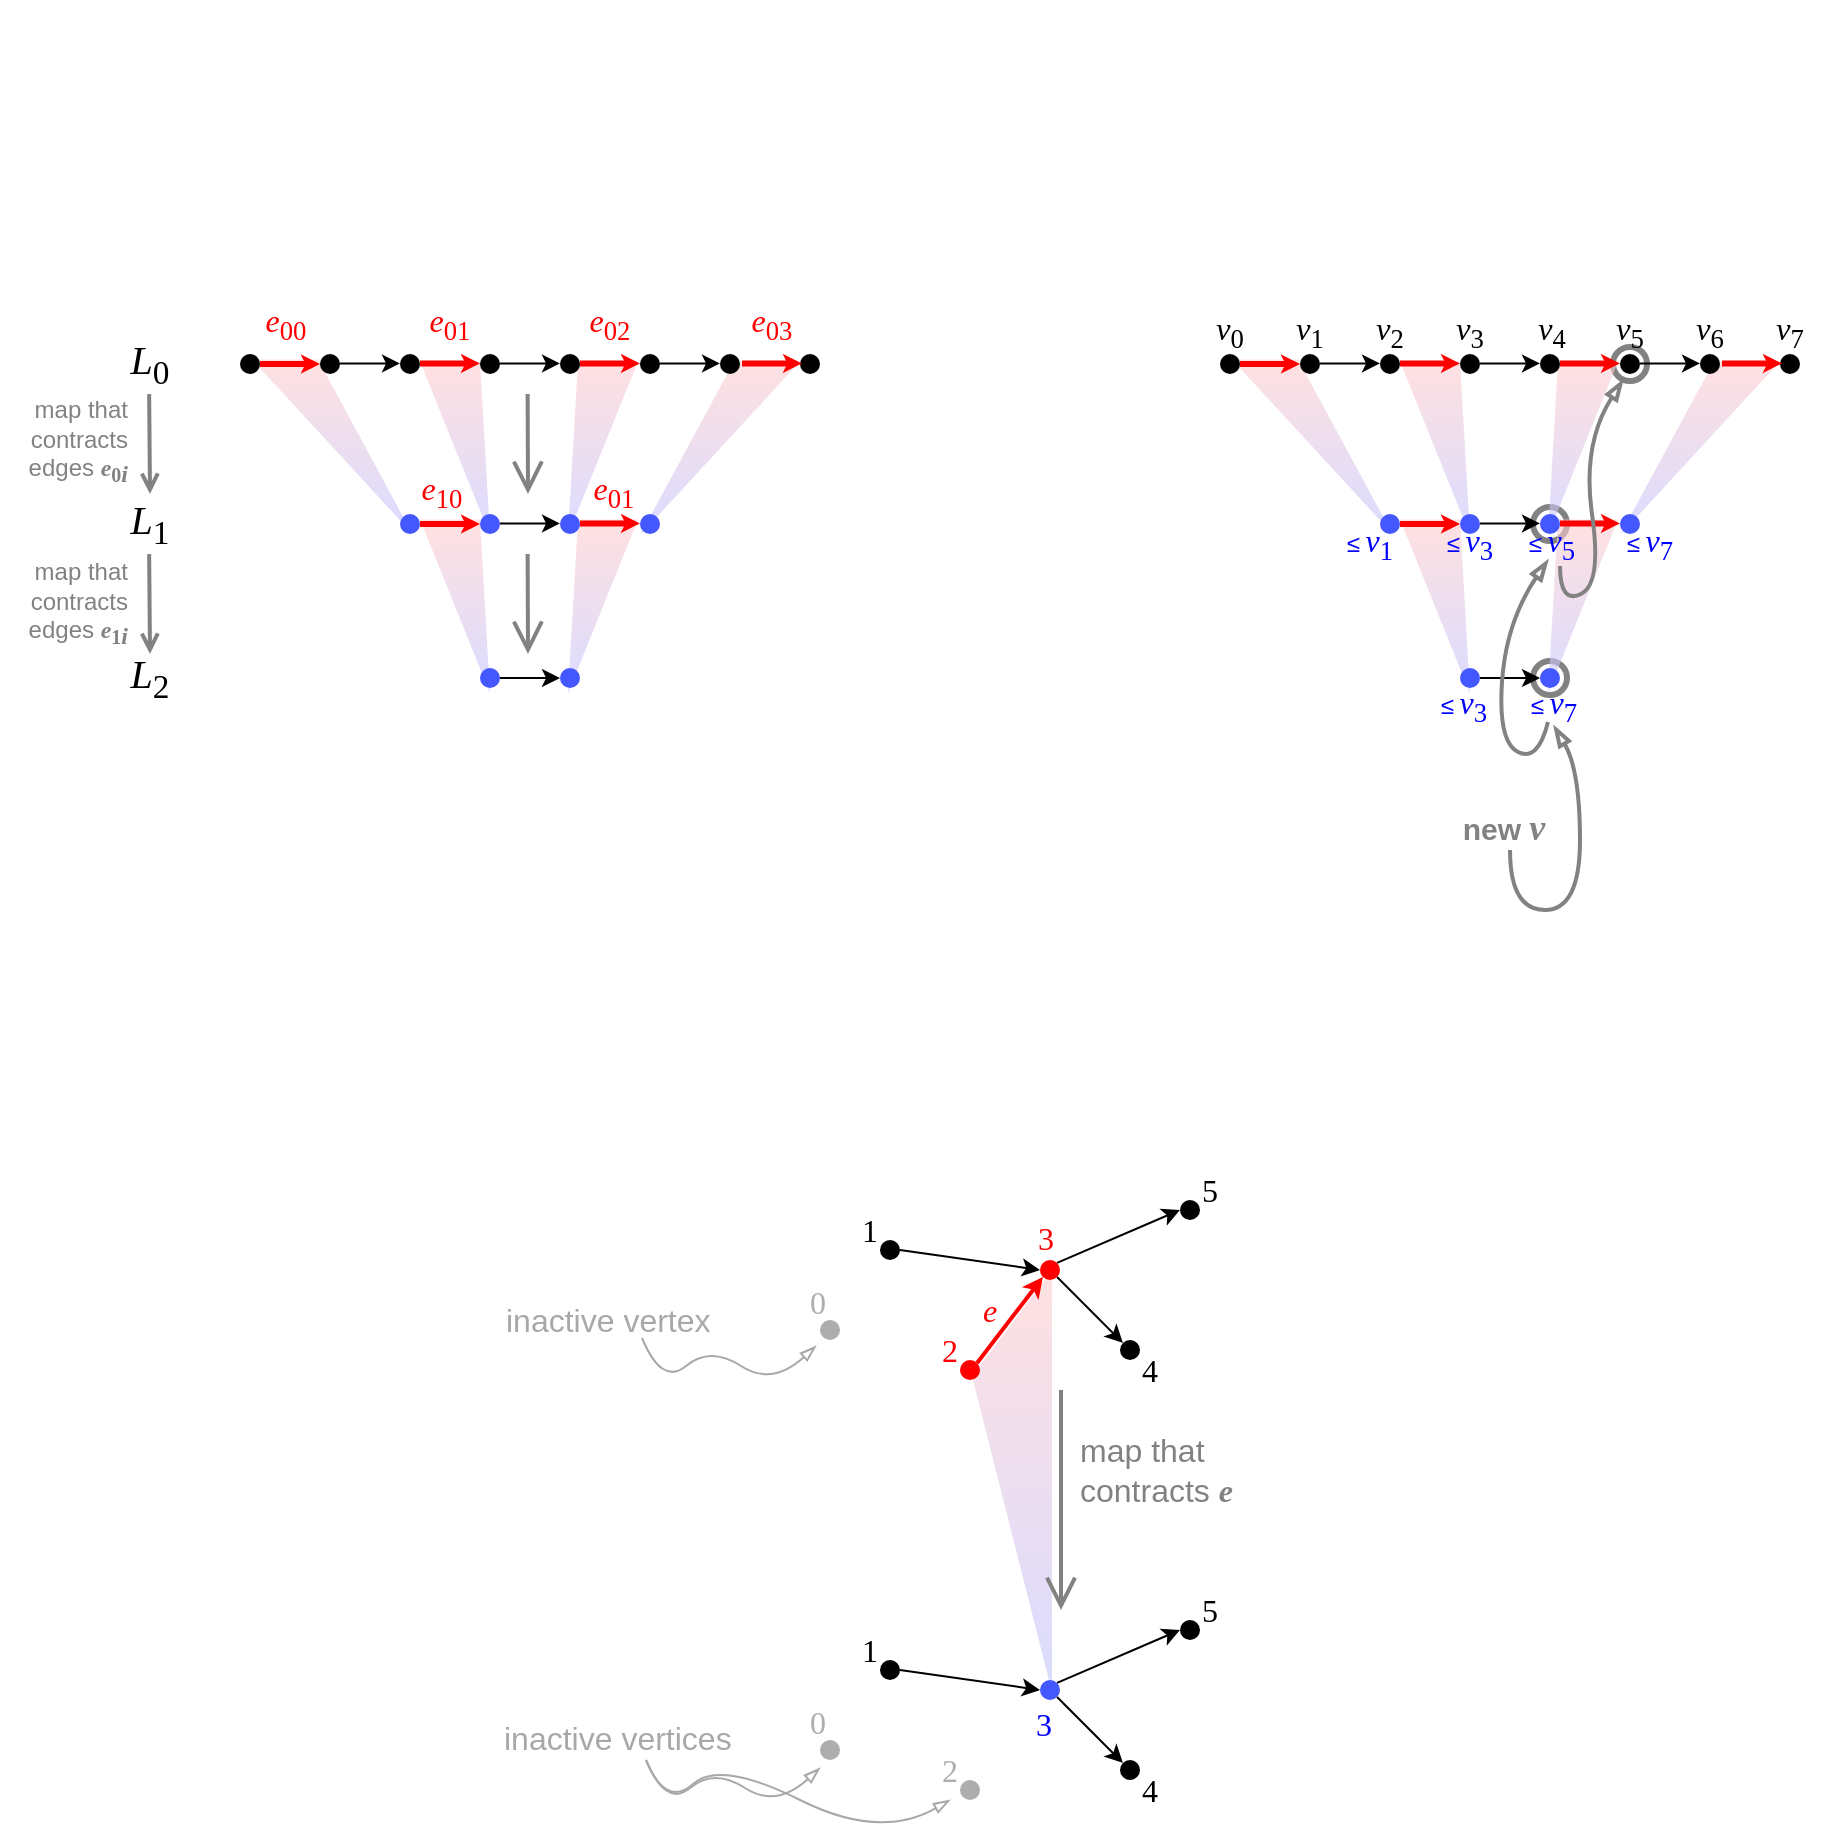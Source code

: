 <mxfile version="21.1.2" type="device">
  <diagram name="Page-1" id="o-aENWqDCvarGY47TdVJ">
    <mxGraphModel dx="1774" dy="1171" grid="1" gridSize="10" guides="1" tooltips="1" connect="1" arrows="1" fold="1" page="1" pageScale="1" pageWidth="1700" pageHeight="1100" math="0" shadow="0">
      <root>
        <mxCell id="0" />
        <mxCell id="1" parent="0" />
        <mxCell id="gm6qrORbiZXvvP7z_Wo--207" value="" style="ellipse;whiteSpace=wrap;html=1;aspect=fixed;fillColor=none;strokeWidth=3;strokeColor=#828282;" vertex="1" parent="1">
          <mxGeometry x="956.5" y="193.5" width="17" height="17" as="geometry" />
        </mxCell>
        <mxCell id="gm6qrORbiZXvvP7z_Wo--206" value="" style="ellipse;whiteSpace=wrap;html=1;aspect=fixed;fillColor=none;strokeWidth=3;strokeColor=#828282;" vertex="1" parent="1">
          <mxGeometry x="916.5" y="273.5" width="17" height="17" as="geometry" />
        </mxCell>
        <mxCell id="gm6qrORbiZXvvP7z_Wo--205" value="" style="ellipse;whiteSpace=wrap;html=1;aspect=fixed;fillColor=none;strokeWidth=3;strokeColor=#828282;" vertex="1" parent="1">
          <mxGeometry x="916.5" y="350.5" width="17" height="17" as="geometry" />
        </mxCell>
        <mxCell id="gm6qrORbiZXvvP7z_Wo--41" value="" style="verticalLabelPosition=bottom;verticalAlign=top;html=1;shape=mxgraph.basic.polygon;polyCoords=[[0.25,0.86],[0.3,0.58],[0.6,0.58]];polyline=0;strokeColor=none;fillColor=#FFCCCC;gradientColor=#C2C4FF;opacity=60;flipH=1;" vertex="1" parent="1">
          <mxGeometry x="320" y="100" width="100" height="310" as="geometry" />
        </mxCell>
        <mxCell id="gm6qrORbiZXvvP7z_Wo--42" value="" style="verticalLabelPosition=bottom;verticalAlign=top;html=1;shape=mxgraph.basic.polygon;polyCoords=[[0.25,0.86],[0.3,0.58],[0.6,0.58]];polyline=0;strokeColor=none;fillColor=#FFCCCC;gradientColor=#C2C4FF;opacity=60;" vertex="1" parent="1">
          <mxGeometry x="409" y="100" width="100" height="310" as="geometry" />
        </mxCell>
        <mxCell id="gm6qrORbiZXvvP7z_Wo--40" value="" style="verticalLabelPosition=bottom;verticalAlign=top;html=1;shape=mxgraph.basic.polygon;polyCoords=[[0.25,0.86],[0.3,0.58],[0.6,0.58]];polyline=0;strokeColor=none;fillColor=#FFCCCC;gradientColor=#C2C4FF;opacity=60;flipH=1;" vertex="1" parent="1">
          <mxGeometry x="320" y="21" width="100" height="310" as="geometry" />
        </mxCell>
        <mxCell id="gm6qrORbiZXvvP7z_Wo--35" value="" style="verticalLabelPosition=bottom;verticalAlign=top;html=1;shape=mxgraph.basic.polygon;polyCoords=[[0.25,0.86],[0.3,0.58],[0.6,0.58]];polyline=0;strokeColor=none;fillColor=#FFCCCC;gradientColor=#C2C4FF;opacity=60;" vertex="1" parent="1">
          <mxGeometry x="409" y="21" width="100" height="310" as="geometry" />
        </mxCell>
        <mxCell id="gm6qrORbiZXvvP7z_Wo--39" value="" style="verticalLabelPosition=bottom;verticalAlign=top;html=1;shape=mxgraph.basic.polygon;polyCoords=[[0.19,0.86],[0.66,0.58],[0.99,0.58]];polyline=0;strokeColor=none;fillColor=#FFCCCC;gradientColor=#C2C4FF;opacity=60;direction=east;flipH=1;" vertex="1" parent="1">
          <mxGeometry x="275" y="20" width="100" height="310" as="geometry" />
        </mxCell>
        <mxCell id="gm6qrORbiZXvvP7z_Wo--36" value="" style="verticalLabelPosition=bottom;verticalAlign=top;html=1;shape=mxgraph.basic.polygon;polyCoords=[[0.19,0.86],[0.66,0.58],[0.99,0.58]];polyline=0;strokeColor=none;fillColor=#FFCCCC;gradientColor=#C2C4FF;opacity=60;" vertex="1" parent="1">
          <mxGeometry x="451" y="21" width="100" height="310" as="geometry" />
        </mxCell>
        <mxCell id="RF5WX5x5sWIoix-0AlLd-13" value="&lt;font style=&quot;font-size: 16px;&quot; face=&quot;Times New Roman&quot;&gt;2&lt;/font&gt;" style="text;html=1;strokeColor=none;fillColor=none;align=center;verticalAlign=middle;whiteSpace=wrap;rounded=0;fontColor=#FF0000;" parent="1" vertex="1">
          <mxGeometry x="610" y="680" width="30" height="30" as="geometry" />
        </mxCell>
        <mxCell id="RF5WX5x5sWIoix-0AlLd-55" value="" style="verticalLabelPosition=bottom;verticalAlign=top;html=1;shape=mxgraph.basic.polygon;polyCoords=[[0.7,0.81],[0.3,0.3],[0.7,0.13]];polyline=0;strokeColor=none;fillColor=#FFCCCC;gradientColor=#C2C4FF;opacity=60;" parent="1" vertex="1">
          <mxGeometry x="606" y="615" width="100" height="310" as="geometry" />
        </mxCell>
        <mxCell id="RF5WX5x5sWIoix-0AlLd-1" value="" style="ellipse;whiteSpace=wrap;html=1;aspect=fixed;strokeColor=none;fillColor=#000000;" parent="1" vertex="1">
          <mxGeometry x="590" y="640" width="10" height="10" as="geometry" />
        </mxCell>
        <mxCell id="RF5WX5x5sWIoix-0AlLd-2" value="" style="ellipse;whiteSpace=wrap;html=1;aspect=fixed;strokeColor=none;fillColor=#FF0000;fontColor=#FF0000;" parent="1" vertex="1">
          <mxGeometry x="670" y="650" width="10" height="10" as="geometry" />
        </mxCell>
        <mxCell id="RF5WX5x5sWIoix-0AlLd-3" value="" style="ellipse;whiteSpace=wrap;html=1;aspect=fixed;strokeColor=none;fillColor=#FF0000;" parent="1" vertex="1">
          <mxGeometry x="630" y="700" width="10" height="10" as="geometry" />
        </mxCell>
        <mxCell id="RF5WX5x5sWIoix-0AlLd-4" value="" style="ellipse;whiteSpace=wrap;html=1;aspect=fixed;strokeColor=none;fillColor=#000000;" parent="1" vertex="1">
          <mxGeometry x="740" y="620" width="10" height="10" as="geometry" />
        </mxCell>
        <mxCell id="RF5WX5x5sWIoix-0AlLd-5" value="" style="ellipse;whiteSpace=wrap;html=1;aspect=fixed;strokeColor=none;fillColor=#000000;" parent="1" vertex="1">
          <mxGeometry x="710" y="690" width="10" height="10" as="geometry" />
        </mxCell>
        <mxCell id="RF5WX5x5sWIoix-0AlLd-6" value="" style="endArrow=classic;html=1;rounded=0;exitX=1;exitY=0;exitDx=0;exitDy=0;entryX=0;entryY=1;entryDx=0;entryDy=0;endFill=1;strokeColor=#FF0000;strokeWidth=2;endSize=4;" parent="1" source="RF5WX5x5sWIoix-0AlLd-3" target="RF5WX5x5sWIoix-0AlLd-2" edge="1">
          <mxGeometry width="50" height="50" relative="1" as="geometry">
            <mxPoint x="610" y="710" as="sourcePoint" />
            <mxPoint x="660" y="660" as="targetPoint" />
          </mxGeometry>
        </mxCell>
        <mxCell id="RF5WX5x5sWIoix-0AlLd-7" value="" style="endArrow=classic;html=1;rounded=0;exitX=1;exitY=0.5;exitDx=0;exitDy=0;entryX=0;entryY=0.5;entryDx=0;entryDy=0;endFill=1;" parent="1" source="RF5WX5x5sWIoix-0AlLd-1" target="RF5WX5x5sWIoix-0AlLd-2" edge="1">
          <mxGeometry width="50" height="50" relative="1" as="geometry">
            <mxPoint x="649" y="711" as="sourcePoint" />
            <mxPoint x="681" y="669" as="targetPoint" />
          </mxGeometry>
        </mxCell>
        <mxCell id="RF5WX5x5sWIoix-0AlLd-8" value="" style="endArrow=classic;html=1;rounded=0;exitX=1;exitY=0;exitDx=0;exitDy=0;entryX=0;entryY=0.5;entryDx=0;entryDy=0;endFill=1;" parent="1" source="RF5WX5x5sWIoix-0AlLd-2" target="RF5WX5x5sWIoix-0AlLd-4" edge="1">
          <mxGeometry width="50" height="50" relative="1" as="geometry">
            <mxPoint x="659" y="721" as="sourcePoint" />
            <mxPoint x="691" y="679" as="targetPoint" />
          </mxGeometry>
        </mxCell>
        <mxCell id="RF5WX5x5sWIoix-0AlLd-9" value="" style="endArrow=classic;html=1;rounded=0;exitX=1;exitY=1;exitDx=0;exitDy=0;entryX=0;entryY=0;entryDx=0;entryDy=0;endFill=1;" parent="1" source="RF5WX5x5sWIoix-0AlLd-2" target="RF5WX5x5sWIoix-0AlLd-5" edge="1">
          <mxGeometry width="50" height="50" relative="1" as="geometry">
            <mxPoint x="669" y="731" as="sourcePoint" />
            <mxPoint x="701" y="689" as="targetPoint" />
          </mxGeometry>
        </mxCell>
        <mxCell id="RF5WX5x5sWIoix-0AlLd-10" value="&lt;font style=&quot;font-size: 16px;&quot; face=&quot;Times New Roman&quot;&gt;0&lt;/font&gt;" style="text;html=1;strokeColor=none;fillColor=none;align=center;verticalAlign=middle;whiteSpace=wrap;rounded=0;fontColor=#ADADAD;" parent="1" vertex="1">
          <mxGeometry x="544" y="656" width="30" height="30" as="geometry" />
        </mxCell>
        <mxCell id="RF5WX5x5sWIoix-0AlLd-11" value="" style="ellipse;whiteSpace=wrap;html=1;aspect=fixed;strokeColor=none;fillColor=#ADADAD;" parent="1" vertex="1">
          <mxGeometry x="560" y="680" width="10" height="10" as="geometry" />
        </mxCell>
        <mxCell id="RF5WX5x5sWIoix-0AlLd-12" value="&lt;font style=&quot;font-size: 16px;&quot; face=&quot;Times New Roman&quot;&gt;1&lt;/font&gt;" style="text;html=1;strokeColor=none;fillColor=none;align=center;verticalAlign=middle;whiteSpace=wrap;rounded=0;" parent="1" vertex="1">
          <mxGeometry x="570" y="620" width="30" height="30" as="geometry" />
        </mxCell>
        <mxCell id="RF5WX5x5sWIoix-0AlLd-14" value="&lt;font style=&quot;font-size: 16px;&quot; face=&quot;Times New Roman&quot;&gt;3&lt;/font&gt;" style="text;html=1;strokeColor=none;fillColor=none;align=center;verticalAlign=middle;whiteSpace=wrap;rounded=0;fontColor=#FF0000;" parent="1" vertex="1">
          <mxGeometry x="658" y="624" width="30" height="30" as="geometry" />
        </mxCell>
        <mxCell id="RF5WX5x5sWIoix-0AlLd-15" value="&lt;font style=&quot;font-size: 16px;&quot; face=&quot;Times New Roman&quot;&gt;4&lt;/font&gt;" style="text;html=1;strokeColor=none;fillColor=none;align=center;verticalAlign=middle;whiteSpace=wrap;rounded=0;" parent="1" vertex="1">
          <mxGeometry x="710" y="690" width="30" height="30" as="geometry" />
        </mxCell>
        <mxCell id="RF5WX5x5sWIoix-0AlLd-16" value="&lt;font style=&quot;font-size: 16px;&quot; face=&quot;Times New Roman&quot;&gt;5&lt;/font&gt;" style="text;html=1;strokeColor=none;fillColor=none;align=center;verticalAlign=middle;whiteSpace=wrap;rounded=0;" parent="1" vertex="1">
          <mxGeometry x="740" y="600" width="30" height="30" as="geometry" />
        </mxCell>
        <mxCell id="RF5WX5x5sWIoix-0AlLd-20" value="" style="ellipse;whiteSpace=wrap;html=1;aspect=fixed;strokeColor=none;fillColor=#ADADAD;fontColor=#ADADAD;" parent="1" vertex="1">
          <mxGeometry x="630" y="910" width="10" height="10" as="geometry" />
        </mxCell>
        <mxCell id="RF5WX5x5sWIoix-0AlLd-27" value="&lt;font style=&quot;font-size: 16px;&quot; face=&quot;Times New Roman&quot;&gt;0&lt;/font&gt;" style="text;html=1;strokeColor=none;fillColor=none;align=center;verticalAlign=middle;whiteSpace=wrap;rounded=0;fontColor=#ADADAD;" parent="1" vertex="1">
          <mxGeometry x="544" y="866" width="30" height="30" as="geometry" />
        </mxCell>
        <mxCell id="RF5WX5x5sWIoix-0AlLd-28" value="" style="ellipse;whiteSpace=wrap;html=1;aspect=fixed;strokeColor=none;fillColor=#ADADAD;fontColor=#ADADAD;" parent="1" vertex="1">
          <mxGeometry x="560" y="890" width="10" height="10" as="geometry" />
        </mxCell>
        <mxCell id="RF5WX5x5sWIoix-0AlLd-30" value="&lt;font style=&quot;font-size: 16px;&quot; face=&quot;Times New Roman&quot;&gt;2&lt;/font&gt;" style="text;html=1;strokeColor=none;fillColor=none;align=center;verticalAlign=middle;whiteSpace=wrap;rounded=0;fontColor=#ADADAD;" parent="1" vertex="1">
          <mxGeometry x="610" y="890" width="30" height="30" as="geometry" />
        </mxCell>
        <mxCell id="RF5WX5x5sWIoix-0AlLd-34" value="" style="ellipse;whiteSpace=wrap;html=1;aspect=fixed;strokeColor=none;fillColor=#000000;" parent="1" vertex="1">
          <mxGeometry x="590" y="850" width="10" height="10" as="geometry" />
        </mxCell>
        <mxCell id="RF5WX5x5sWIoix-0AlLd-35" value="" style="ellipse;whiteSpace=wrap;html=1;aspect=fixed;strokeColor=none;fillColor=#4557FF;" parent="1" vertex="1">
          <mxGeometry x="670" y="860" width="10" height="10" as="geometry" />
        </mxCell>
        <mxCell id="RF5WX5x5sWIoix-0AlLd-37" value="" style="ellipse;whiteSpace=wrap;html=1;aspect=fixed;strokeColor=none;fillColor=#000000;" parent="1" vertex="1">
          <mxGeometry x="740" y="830" width="10" height="10" as="geometry" />
        </mxCell>
        <mxCell id="RF5WX5x5sWIoix-0AlLd-38" value="" style="ellipse;whiteSpace=wrap;html=1;aspect=fixed;strokeColor=none;fillColor=#000000;" parent="1" vertex="1">
          <mxGeometry x="710" y="900" width="10" height="10" as="geometry" />
        </mxCell>
        <mxCell id="RF5WX5x5sWIoix-0AlLd-40" value="" style="endArrow=classic;html=1;rounded=0;exitX=1;exitY=0.5;exitDx=0;exitDy=0;entryX=0;entryY=0.5;entryDx=0;entryDy=0;endFill=1;" parent="1" source="RF5WX5x5sWIoix-0AlLd-34" target="RF5WX5x5sWIoix-0AlLd-35" edge="1">
          <mxGeometry width="50" height="50" relative="1" as="geometry">
            <mxPoint x="649" y="921" as="sourcePoint" />
            <mxPoint x="681" y="879" as="targetPoint" />
          </mxGeometry>
        </mxCell>
        <mxCell id="RF5WX5x5sWIoix-0AlLd-41" value="" style="endArrow=classic;html=1;rounded=0;exitX=1;exitY=0;exitDx=0;exitDy=0;entryX=0;entryY=0.5;entryDx=0;entryDy=0;endFill=1;" parent="1" source="RF5WX5x5sWIoix-0AlLd-35" target="RF5WX5x5sWIoix-0AlLd-37" edge="1">
          <mxGeometry width="50" height="50" relative="1" as="geometry">
            <mxPoint x="659" y="931" as="sourcePoint" />
            <mxPoint x="691" y="889" as="targetPoint" />
          </mxGeometry>
        </mxCell>
        <mxCell id="RF5WX5x5sWIoix-0AlLd-42" value="" style="endArrow=classic;html=1;rounded=0;exitX=1;exitY=1;exitDx=0;exitDy=0;entryX=0;entryY=0;entryDx=0;entryDy=0;endFill=1;" parent="1" source="RF5WX5x5sWIoix-0AlLd-35" target="RF5WX5x5sWIoix-0AlLd-38" edge="1">
          <mxGeometry width="50" height="50" relative="1" as="geometry">
            <mxPoint x="669" y="941" as="sourcePoint" />
            <mxPoint x="701" y="899" as="targetPoint" />
          </mxGeometry>
        </mxCell>
        <mxCell id="RF5WX5x5sWIoix-0AlLd-43" value="&lt;font style=&quot;font-size: 16px;&quot; face=&quot;Times New Roman&quot;&gt;1&lt;/font&gt;" style="text;html=1;strokeColor=none;fillColor=none;align=center;verticalAlign=middle;whiteSpace=wrap;rounded=0;" parent="1" vertex="1">
          <mxGeometry x="570" y="830" width="30" height="30" as="geometry" />
        </mxCell>
        <mxCell id="RF5WX5x5sWIoix-0AlLd-45" value="&lt;font style=&quot;font-size: 16px;&quot; face=&quot;Times New Roman&quot;&gt;3&lt;/font&gt;" style="text;html=1;strokeColor=none;fillColor=none;align=center;verticalAlign=middle;whiteSpace=wrap;rounded=0;fontColor=#0000FF;" parent="1" vertex="1">
          <mxGeometry x="657" y="867" width="30" height="30" as="geometry" />
        </mxCell>
        <mxCell id="RF5WX5x5sWIoix-0AlLd-46" value="&lt;font style=&quot;font-size: 16px;&quot; face=&quot;Times New Roman&quot;&gt;4&lt;/font&gt;" style="text;html=1;strokeColor=none;fillColor=none;align=center;verticalAlign=middle;whiteSpace=wrap;rounded=0;" parent="1" vertex="1">
          <mxGeometry x="710" y="900" width="30" height="30" as="geometry" />
        </mxCell>
        <mxCell id="RF5WX5x5sWIoix-0AlLd-47" value="&lt;font style=&quot;font-size: 16px;&quot; face=&quot;Times New Roman&quot;&gt;5&lt;/font&gt;" style="text;html=1;strokeColor=none;fillColor=none;align=center;verticalAlign=middle;whiteSpace=wrap;rounded=0;" parent="1" vertex="1">
          <mxGeometry x="740" y="810" width="30" height="30" as="geometry" />
        </mxCell>
        <mxCell id="RF5WX5x5sWIoix-0AlLd-56" value="" style="endArrow=open;html=1;rounded=0;strokeWidth=2;endFill=0;endSize=12;strokeColor=#828282;" parent="1" edge="1">
          <mxGeometry width="50" height="50" relative="1" as="geometry">
            <mxPoint x="680.5" y="715" as="sourcePoint" />
            <mxPoint x="680.5" y="825" as="targetPoint" />
          </mxGeometry>
        </mxCell>
        <mxCell id="RF5WX5x5sWIoix-0AlLd-57" value="&lt;font style=&quot;font-size: 16px;&quot; face=&quot;Times New Roman&quot;&gt;&lt;i&gt;e&lt;/i&gt;&lt;/font&gt;" style="text;html=1;strokeColor=none;fillColor=none;align=center;verticalAlign=middle;whiteSpace=wrap;rounded=0;fontColor=#FF0000;" parent="1" vertex="1">
          <mxGeometry x="630" y="660" width="30" height="30" as="geometry" />
        </mxCell>
        <mxCell id="RF5WX5x5sWIoix-0AlLd-58" value="&lt;font color=&quot;#828282&quot; style=&quot;font-size: 16px;&quot;&gt;map that&lt;br&gt;contracts&amp;nbsp;&lt;font style=&quot;font-size: 16px;&quot; face=&quot;Times New Roman&quot;&gt;&lt;i&gt;&lt;b&gt;e&lt;/b&gt;&lt;/i&gt;&lt;/font&gt;&lt;/font&gt;" style="text;html=1;strokeColor=none;fillColor=none;align=left;verticalAlign=middle;whiteSpace=wrap;rounded=0;" parent="1" vertex="1">
          <mxGeometry x="688" y="740" width="150" height="30" as="geometry" />
        </mxCell>
        <mxCell id="xpSFxQYSYJ1VDR1_ykMw-1" value="&lt;font&gt;&lt;span style=&quot;font-size: 16px;&quot;&gt;inactive vertex&lt;/span&gt;&lt;/font&gt;" style="text;html=1;strokeColor=none;fillColor=none;align=left;verticalAlign=middle;whiteSpace=wrap;rounded=0;fontColor=#A8A8A8;" parent="1" vertex="1">
          <mxGeometry x="401" y="665" width="150" height="30" as="geometry" />
        </mxCell>
        <mxCell id="xpSFxQYSYJ1VDR1_ykMw-2" value="&lt;font&gt;&lt;span style=&quot;font-size: 16px;&quot;&gt;inactive vertices&lt;/span&gt;&lt;/font&gt;" style="text;html=1;strokeColor=none;fillColor=none;align=left;verticalAlign=middle;whiteSpace=wrap;rounded=0;fontColor=#A8A8A8;" parent="1" vertex="1">
          <mxGeometry x="400" y="874" width="150" height="30" as="geometry" />
        </mxCell>
        <mxCell id="xpSFxQYSYJ1VDR1_ykMw-3" value="" style="curved=1;endArrow=blockThin;html=1;rounded=0;endFill=0;entryX=0.5;entryY=1;entryDx=0;entryDy=0;strokeColor=#A8A8A8;fontColor=#A8A8A8;" parent="1" edge="1">
          <mxGeometry width="50" height="50" relative="1" as="geometry">
            <mxPoint x="471" y="689" as="sourcePoint" />
            <mxPoint x="558" y="693" as="targetPoint" />
            <Array as="points">
              <mxPoint x="481" y="713" />
              <mxPoint x="505" y="693" />
              <mxPoint x="536" y="713" />
            </Array>
          </mxGeometry>
        </mxCell>
        <mxCell id="xpSFxQYSYJ1VDR1_ykMw-4" value="" style="curved=1;endArrow=blockThin;html=1;rounded=0;endFill=0;entryX=0.5;entryY=1;entryDx=0;entryDy=0;strokeColor=#A8A8A8;fontColor=#A8A8A8;" parent="1" edge="1">
          <mxGeometry width="50" height="50" relative="1" as="geometry">
            <mxPoint x="473" y="900" as="sourcePoint" />
            <mxPoint x="560" y="904" as="targetPoint" />
            <Array as="points">
              <mxPoint x="483" y="924" />
              <mxPoint x="507" y="904" />
              <mxPoint x="538" y="924" />
            </Array>
          </mxGeometry>
        </mxCell>
        <mxCell id="xpSFxQYSYJ1VDR1_ykMw-5" value="" style="curved=1;endArrow=blockThin;html=1;rounded=0;endFill=0;entryX=0.5;entryY=1;entryDx=0;entryDy=0;strokeColor=#A8A8A8;fontColor=#A8A8A8;" parent="1" target="RF5WX5x5sWIoix-0AlLd-30" edge="1">
          <mxGeometry width="50" height="50" relative="1" as="geometry">
            <mxPoint x="473" y="900" as="sourcePoint" />
            <mxPoint x="560" y="904" as="targetPoint" />
            <Array as="points">
              <mxPoint x="483" y="924" />
              <mxPoint x="510" y="900" />
              <mxPoint x="590" y="940" />
            </Array>
          </mxGeometry>
        </mxCell>
        <mxCell id="gm6qrORbiZXvvP7z_Wo--2" value="" style="ellipse;whiteSpace=wrap;html=1;aspect=fixed;strokeColor=none;fillColor=#000000;" vertex="1" parent="1">
          <mxGeometry x="270" y="197" width="10" height="10" as="geometry" />
        </mxCell>
        <mxCell id="gm6qrORbiZXvvP7z_Wo--7" value="" style="ellipse;whiteSpace=wrap;html=1;aspect=fixed;strokeColor=none;fillColor=#000000;" vertex="1" parent="1">
          <mxGeometry x="310" y="197" width="10" height="10" as="geometry" />
        </mxCell>
        <mxCell id="gm6qrORbiZXvvP7z_Wo--8" value="" style="ellipse;whiteSpace=wrap;html=1;aspect=fixed;strokeColor=none;fillColor=#000000;" vertex="1" parent="1">
          <mxGeometry x="350" y="197" width="10" height="10" as="geometry" />
        </mxCell>
        <mxCell id="gm6qrORbiZXvvP7z_Wo--9" value="" style="ellipse;whiteSpace=wrap;html=1;aspect=fixed;strokeColor=none;fillColor=#000000;" vertex="1" parent="1">
          <mxGeometry x="390" y="197" width="10" height="10" as="geometry" />
        </mxCell>
        <mxCell id="gm6qrORbiZXvvP7z_Wo--10" value="" style="ellipse;whiteSpace=wrap;html=1;aspect=fixed;strokeColor=none;fillColor=#000000;" vertex="1" parent="1">
          <mxGeometry x="430" y="197" width="10" height="10" as="geometry" />
        </mxCell>
        <mxCell id="gm6qrORbiZXvvP7z_Wo--11" value="" style="ellipse;whiteSpace=wrap;html=1;aspect=fixed;strokeColor=none;fillColor=#000000;" vertex="1" parent="1">
          <mxGeometry x="470" y="197" width="10" height="10" as="geometry" />
        </mxCell>
        <mxCell id="gm6qrORbiZXvvP7z_Wo--12" value="" style="ellipse;whiteSpace=wrap;html=1;aspect=fixed;strokeColor=none;fillColor=#000000;" vertex="1" parent="1">
          <mxGeometry x="510" y="197" width="10" height="10" as="geometry" />
        </mxCell>
        <mxCell id="gm6qrORbiZXvvP7z_Wo--13" value="" style="ellipse;whiteSpace=wrap;html=1;aspect=fixed;strokeColor=none;fillColor=#000000;" vertex="1" parent="1">
          <mxGeometry x="550" y="197" width="10" height="10" as="geometry" />
        </mxCell>
        <mxCell id="gm6qrORbiZXvvP7z_Wo--14" value="" style="endArrow=classic;html=1;rounded=0;exitX=1;exitY=0.5;exitDx=0;exitDy=0;entryX=0;entryY=0.5;entryDx=0;entryDy=0;endFill=1;strokeColor=#FF0000;strokeWidth=3;endSize=0;" edge="1" parent="1" source="gm6qrORbiZXvvP7z_Wo--2" target="gm6qrORbiZXvvP7z_Wo--7">
          <mxGeometry width="50" height="50" relative="1" as="geometry">
            <mxPoint x="300" y="247" as="sourcePoint" />
            <mxPoint x="370" y="257" as="targetPoint" />
          </mxGeometry>
        </mxCell>
        <mxCell id="gm6qrORbiZXvvP7z_Wo--15" value="" style="endArrow=classic;html=1;rounded=0;exitX=1;exitY=0.5;exitDx=0;exitDy=0;entryX=0;entryY=0.5;entryDx=0;entryDy=0;endFill=1;" edge="1" parent="1">
          <mxGeometry width="50" height="50" relative="1" as="geometry">
            <mxPoint x="320" y="201.72" as="sourcePoint" />
            <mxPoint x="350" y="201.72" as="targetPoint" />
          </mxGeometry>
        </mxCell>
        <mxCell id="gm6qrORbiZXvvP7z_Wo--16" value="" style="endArrow=classic;html=1;rounded=0;exitX=1;exitY=0.5;exitDx=0;exitDy=0;entryX=0;entryY=0.5;entryDx=0;entryDy=0;endFill=1;strokeColor=#FF0000;strokeWidth=3;endSize=0;" edge="1" parent="1">
          <mxGeometry width="50" height="50" relative="1" as="geometry">
            <mxPoint x="360" y="201.72" as="sourcePoint" />
            <mxPoint x="390" y="201.72" as="targetPoint" />
          </mxGeometry>
        </mxCell>
        <mxCell id="gm6qrORbiZXvvP7z_Wo--17" value="" style="endArrow=classic;html=1;rounded=0;exitX=1;exitY=0.5;exitDx=0;exitDy=0;entryX=0;entryY=0.5;entryDx=0;entryDy=0;endFill=1;" edge="1" parent="1">
          <mxGeometry width="50" height="50" relative="1" as="geometry">
            <mxPoint x="400" y="201.72" as="sourcePoint" />
            <mxPoint x="430" y="201.72" as="targetPoint" />
          </mxGeometry>
        </mxCell>
        <mxCell id="gm6qrORbiZXvvP7z_Wo--18" value="" style="endArrow=classic;html=1;rounded=0;exitX=1;exitY=0.5;exitDx=0;exitDy=0;entryX=0;entryY=0.5;entryDx=0;entryDy=0;endFill=1;strokeColor=#FF0000;strokeWidth=3;endSize=0;" edge="1" parent="1">
          <mxGeometry width="50" height="50" relative="1" as="geometry">
            <mxPoint x="440" y="201.72" as="sourcePoint" />
            <mxPoint x="470" y="201.72" as="targetPoint" />
          </mxGeometry>
        </mxCell>
        <mxCell id="gm6qrORbiZXvvP7z_Wo--19" value="" style="endArrow=classic;html=1;rounded=0;exitX=1;exitY=0.5;exitDx=0;exitDy=0;entryX=0;entryY=0.5;entryDx=0;entryDy=0;endFill=1;" edge="1" parent="1">
          <mxGeometry width="50" height="50" relative="1" as="geometry">
            <mxPoint x="480" y="201.72" as="sourcePoint" />
            <mxPoint x="510" y="201.72" as="targetPoint" />
          </mxGeometry>
        </mxCell>
        <mxCell id="gm6qrORbiZXvvP7z_Wo--20" value="" style="endArrow=classic;html=1;rounded=0;exitX=1;exitY=0.5;exitDx=0;exitDy=0;entryX=0;entryY=0.5;entryDx=0;entryDy=0;endFill=1;strokeColor=#FF0000;strokeWidth=3;endSize=0;" edge="1" parent="1">
          <mxGeometry width="50" height="50" relative="1" as="geometry">
            <mxPoint x="521" y="201.72" as="sourcePoint" />
            <mxPoint x="551" y="201.72" as="targetPoint" />
          </mxGeometry>
        </mxCell>
        <mxCell id="gm6qrORbiZXvvP7z_Wo--21" value="" style="ellipse;whiteSpace=wrap;html=1;aspect=fixed;strokeColor=none;fillColor=#4557FF;" vertex="1" parent="1">
          <mxGeometry x="390" y="354" width="10" height="10" as="geometry" />
        </mxCell>
        <mxCell id="gm6qrORbiZXvvP7z_Wo--22" value="" style="ellipse;whiteSpace=wrap;html=1;aspect=fixed;strokeColor=none;fillColor=#4557FF;" vertex="1" parent="1">
          <mxGeometry x="430" y="354" width="10" height="10" as="geometry" />
        </mxCell>
        <mxCell id="gm6qrORbiZXvvP7z_Wo--23" value="" style="endArrow=classic;html=1;rounded=0;exitX=1;exitY=0.5;exitDx=0;exitDy=0;entryX=0;entryY=0.5;entryDx=0;entryDy=0;endFill=1;" edge="1" parent="1" source="gm6qrORbiZXvvP7z_Wo--21" target="gm6qrORbiZXvvP7z_Wo--22">
          <mxGeometry width="50" height="50" relative="1" as="geometry">
            <mxPoint x="420" y="404" as="sourcePoint" />
            <mxPoint x="490" y="414" as="targetPoint" />
          </mxGeometry>
        </mxCell>
        <mxCell id="gm6qrORbiZXvvP7z_Wo--24" value="" style="ellipse;whiteSpace=wrap;html=1;aspect=fixed;strokeColor=none;fillColor=#4557FF;" vertex="1" parent="1">
          <mxGeometry x="350" y="277" width="10" height="10" as="geometry" />
        </mxCell>
        <mxCell id="gm6qrORbiZXvvP7z_Wo--25" value="" style="ellipse;whiteSpace=wrap;html=1;aspect=fixed;strokeColor=none;fillColor=#4557FF;" vertex="1" parent="1">
          <mxGeometry x="390" y="277" width="10" height="10" as="geometry" />
        </mxCell>
        <mxCell id="gm6qrORbiZXvvP7z_Wo--26" value="" style="ellipse;whiteSpace=wrap;html=1;aspect=fixed;strokeColor=none;fillColor=#4557FF;" vertex="1" parent="1">
          <mxGeometry x="430" y="277" width="10" height="10" as="geometry" />
        </mxCell>
        <mxCell id="gm6qrORbiZXvvP7z_Wo--27" value="" style="ellipse;whiteSpace=wrap;html=1;aspect=fixed;strokeColor=none;fillColor=#4557FF;" vertex="1" parent="1">
          <mxGeometry x="470" y="277" width="10" height="10" as="geometry" />
        </mxCell>
        <mxCell id="gm6qrORbiZXvvP7z_Wo--29" value="" style="endArrow=classic;html=1;rounded=0;exitX=1;exitY=0.5;exitDx=0;exitDy=0;entryX=0;entryY=0.5;entryDx=0;entryDy=0;endFill=1;strokeColor=#FF0000;strokeWidth=3;endSize=0;" edge="1" parent="1" source="gm6qrORbiZXvvP7z_Wo--24" target="gm6qrORbiZXvvP7z_Wo--25">
          <mxGeometry width="50" height="50" relative="1" as="geometry">
            <mxPoint x="380" y="327" as="sourcePoint" />
            <mxPoint x="450" y="337" as="targetPoint" />
          </mxGeometry>
        </mxCell>
        <mxCell id="gm6qrORbiZXvvP7z_Wo--30" value="" style="endArrow=classic;html=1;rounded=0;exitX=1;exitY=0.5;exitDx=0;exitDy=0;entryX=0;entryY=0.5;entryDx=0;entryDy=0;endFill=1;" edge="1" parent="1">
          <mxGeometry width="50" height="50" relative="1" as="geometry">
            <mxPoint x="400" y="281.72" as="sourcePoint" />
            <mxPoint x="430" y="281.72" as="targetPoint" />
          </mxGeometry>
        </mxCell>
        <mxCell id="gm6qrORbiZXvvP7z_Wo--31" value="" style="endArrow=classic;html=1;rounded=0;exitX=1;exitY=0.5;exitDx=0;exitDy=0;entryX=0;entryY=0.5;entryDx=0;entryDy=0;endFill=1;strokeColor=#FF0000;strokeWidth=3;endSize=0;" edge="1" parent="1">
          <mxGeometry width="50" height="50" relative="1" as="geometry">
            <mxPoint x="440" y="281.72" as="sourcePoint" />
            <mxPoint x="470" y="281.72" as="targetPoint" />
          </mxGeometry>
        </mxCell>
        <mxCell id="gm6qrORbiZXvvP7z_Wo--43" value="&lt;font style=&quot;font-size: 16px;&quot; face=&quot;Times New Roman&quot;&gt;&lt;i&gt;e&lt;/i&gt;&lt;sub&gt;00&lt;/sub&gt;&lt;/font&gt;" style="text;html=1;strokeColor=none;fillColor=none;align=center;verticalAlign=middle;whiteSpace=wrap;rounded=0;fontColor=#FF0000;" vertex="1" parent="1">
          <mxGeometry x="278" y="167" width="30" height="30" as="geometry" />
        </mxCell>
        <mxCell id="gm6qrORbiZXvvP7z_Wo--44" value="&lt;font style=&quot;font-size: 16px;&quot; face=&quot;Times New Roman&quot;&gt;&lt;i&gt;e&lt;/i&gt;&lt;sub&gt;01&lt;/sub&gt;&lt;/font&gt;" style="text;html=1;strokeColor=none;fillColor=none;align=center;verticalAlign=middle;whiteSpace=wrap;rounded=0;fontColor=#FF0000;" vertex="1" parent="1">
          <mxGeometry x="360" y="167" width="30" height="30" as="geometry" />
        </mxCell>
        <mxCell id="gm6qrORbiZXvvP7z_Wo--45" value="&lt;font style=&quot;font-size: 16px;&quot; face=&quot;Times New Roman&quot;&gt;&lt;i&gt;e&lt;/i&gt;&lt;sub&gt;02&lt;/sub&gt;&lt;/font&gt;" style="text;html=1;strokeColor=none;fillColor=none;align=center;verticalAlign=middle;whiteSpace=wrap;rounded=0;fontColor=#FF0000;" vertex="1" parent="1">
          <mxGeometry x="440" y="167" width="30" height="30" as="geometry" />
        </mxCell>
        <mxCell id="gm6qrORbiZXvvP7z_Wo--46" value="&lt;font style=&quot;font-size: 16px;&quot; face=&quot;Times New Roman&quot;&gt;&lt;i&gt;e&lt;/i&gt;&lt;sub&gt;03&lt;/sub&gt;&lt;/font&gt;" style="text;html=1;strokeColor=none;fillColor=none;align=center;verticalAlign=middle;whiteSpace=wrap;rounded=0;fontColor=#FF0000;" vertex="1" parent="1">
          <mxGeometry x="521" y="167" width="30" height="30" as="geometry" />
        </mxCell>
        <mxCell id="gm6qrORbiZXvvP7z_Wo--47" value="&lt;font style=&quot;font-size: 16px;&quot; face=&quot;Times New Roman&quot;&gt;&lt;i&gt;e&lt;/i&gt;&lt;sub&gt;10&lt;/sub&gt;&lt;/font&gt;" style="text;html=1;strokeColor=none;fillColor=none;align=center;verticalAlign=middle;whiteSpace=wrap;rounded=0;fontColor=#FF0000;" vertex="1" parent="1">
          <mxGeometry x="356" y="251" width="30" height="30" as="geometry" />
        </mxCell>
        <mxCell id="gm6qrORbiZXvvP7z_Wo--48" value="&lt;font style=&quot;font-size: 16px;&quot; face=&quot;Times New Roman&quot;&gt;&lt;i&gt;e&lt;/i&gt;&lt;sub&gt;01&lt;/sub&gt;&lt;/font&gt;" style="text;html=1;strokeColor=none;fillColor=none;align=center;verticalAlign=middle;whiteSpace=wrap;rounded=0;fontColor=#FF0000;" vertex="1" parent="1">
          <mxGeometry x="442" y="251" width="30" height="30" as="geometry" />
        </mxCell>
        <mxCell id="gm6qrORbiZXvvP7z_Wo--49" value="&lt;font style=&quot;font-size: 20px;&quot; face=&quot;Times New Roman&quot;&gt;&lt;i style=&quot;font-size: 20px;&quot;&gt;L&lt;/i&gt;&lt;sub&gt;0&lt;/sub&gt;&lt;/font&gt;" style="text;html=1;strokeColor=none;fillColor=none;align=center;verticalAlign=middle;whiteSpace=wrap;rounded=0;strokeWidth=1;fontSize=20;" vertex="1" parent="1">
          <mxGeometry x="210" y="187" width="30" height="30" as="geometry" />
        </mxCell>
        <mxCell id="gm6qrORbiZXvvP7z_Wo--50" value="&lt;font style=&quot;font-size: 20px;&quot; face=&quot;Times New Roman&quot;&gt;&lt;i style=&quot;font-size: 20px;&quot;&gt;L&lt;/i&gt;&lt;sub&gt;1&lt;/sub&gt;&lt;/font&gt;" style="text;html=1;strokeColor=none;fillColor=none;align=center;verticalAlign=middle;whiteSpace=wrap;rounded=0;strokeWidth=1;fontSize=20;" vertex="1" parent="1">
          <mxGeometry x="210" y="267" width="30" height="30" as="geometry" />
        </mxCell>
        <mxCell id="gm6qrORbiZXvvP7z_Wo--51" value="&lt;font style=&quot;font-size: 20px;&quot; face=&quot;Times New Roman&quot;&gt;&lt;i style=&quot;font-size: 20px;&quot;&gt;L&lt;/i&gt;&lt;sub&gt;2&lt;/sub&gt;&lt;/font&gt;" style="text;html=1;strokeColor=none;fillColor=none;align=center;verticalAlign=middle;whiteSpace=wrap;rounded=0;strokeWidth=1;fontSize=20;" vertex="1" parent="1">
          <mxGeometry x="210" y="344" width="30" height="30" as="geometry" />
        </mxCell>
        <mxCell id="gm6qrORbiZXvvP7z_Wo--52" value="" style="endArrow=open;html=1;rounded=0;strokeWidth=2;endFill=0;endSize=6;strokeColor=#828282;" edge="1" parent="1">
          <mxGeometry width="50" height="50" relative="1" as="geometry">
            <mxPoint x="224.58" y="217" as="sourcePoint" />
            <mxPoint x="225" y="267" as="targetPoint" />
          </mxGeometry>
        </mxCell>
        <mxCell id="gm6qrORbiZXvvP7z_Wo--53" value="" style="endArrow=open;html=1;rounded=0;strokeWidth=2;endFill=0;endSize=6;strokeColor=#828282;" edge="1" parent="1">
          <mxGeometry width="50" height="50" relative="1" as="geometry">
            <mxPoint x="224.58" y="297" as="sourcePoint" />
            <mxPoint x="225" y="347" as="targetPoint" />
          </mxGeometry>
        </mxCell>
        <mxCell id="gm6qrORbiZXvvP7z_Wo--54" value="&lt;font color=&quot;#828282&quot; style=&quot;font-size: 12px;&quot;&gt;map that&lt;br style=&quot;font-size: 12px;&quot;&gt;contracts&lt;br style=&quot;font-size: 12px;&quot;&gt;edges&amp;nbsp;&lt;font style=&quot;font-size: 12px;&quot; face=&quot;Times New Roman&quot;&gt;&lt;b style=&quot;font-size: 12px;&quot;&gt;&lt;i style=&quot;font-size: 12px;&quot;&gt;e&lt;/i&gt;&lt;sub&gt;0&lt;i style=&quot;font-size: 12px;&quot;&gt;i&lt;/i&gt;&lt;/sub&gt;&lt;/b&gt;&lt;/font&gt;&lt;/font&gt;" style="text;html=1;strokeColor=none;fillColor=none;align=right;verticalAlign=middle;whiteSpace=wrap;rounded=0;fontSize=12;" vertex="1" parent="1">
          <mxGeometry x="150" y="226" width="66" height="30" as="geometry" />
        </mxCell>
        <mxCell id="gm6qrORbiZXvvP7z_Wo--55" value="&lt;font color=&quot;#828282&quot; style=&quot;font-size: 12px;&quot;&gt;map that&lt;br style=&quot;font-size: 12px;&quot;&gt;contracts&lt;br style=&quot;font-size: 12px;&quot;&gt;edges&amp;nbsp;&lt;font style=&quot;font-size: 12px;&quot; face=&quot;Times New Roman&quot;&gt;&lt;b style=&quot;font-size: 12px;&quot;&gt;&lt;i style=&quot;font-size: 12px;&quot;&gt;e&lt;/i&gt;&lt;sub&gt;1&lt;i style=&quot;font-size: 12px;&quot;&gt;i&lt;/i&gt;&lt;/sub&gt;&lt;/b&gt;&lt;/font&gt;&lt;/font&gt;" style="text;html=1;strokeColor=none;fillColor=none;align=right;verticalAlign=middle;whiteSpace=wrap;rounded=0;fontSize=12;" vertex="1" parent="1">
          <mxGeometry x="150" y="307" width="66" height="30" as="geometry" />
        </mxCell>
        <mxCell id="gm6qrORbiZXvvP7z_Wo--56" value="" style="endArrow=open;html=1;rounded=0;strokeWidth=2;endFill=0;endSize=12;strokeColor=#828282;" edge="1" parent="1">
          <mxGeometry width="50" height="50" relative="1" as="geometry">
            <mxPoint x="413.82" y="217" as="sourcePoint" />
            <mxPoint x="414" y="267" as="targetPoint" />
          </mxGeometry>
        </mxCell>
        <mxCell id="gm6qrORbiZXvvP7z_Wo--57" value="" style="endArrow=open;html=1;rounded=0;strokeWidth=2;endFill=0;endSize=12;strokeColor=#828282;" edge="1" parent="1">
          <mxGeometry width="50" height="50" relative="1" as="geometry">
            <mxPoint x="413.82" y="297" as="sourcePoint" />
            <mxPoint x="414" y="347" as="targetPoint" />
          </mxGeometry>
        </mxCell>
        <mxCell id="gm6qrORbiZXvvP7z_Wo--131" value="" style="verticalLabelPosition=bottom;verticalAlign=top;html=1;shape=mxgraph.basic.polygon;polyCoords=[[0.25,0.86],[0.3,0.58],[0.6,0.58]];polyline=0;strokeColor=none;fillColor=#FFCCCC;gradientColor=#C2C4FF;opacity=60;flipH=1;" vertex="1" parent="1">
          <mxGeometry x="810" y="100" width="100" height="310" as="geometry" />
        </mxCell>
        <mxCell id="gm6qrORbiZXvvP7z_Wo--132" value="" style="verticalLabelPosition=bottom;verticalAlign=top;html=1;shape=mxgraph.basic.polygon;polyCoords=[[0.25,0.86],[0.3,0.58],[0.6,0.58]];polyline=0;strokeColor=none;fillColor=#FFCCCC;gradientColor=#C2C4FF;opacity=60;" vertex="1" parent="1">
          <mxGeometry x="899" y="100" width="100" height="310" as="geometry" />
        </mxCell>
        <mxCell id="gm6qrORbiZXvvP7z_Wo--133" value="" style="verticalLabelPosition=bottom;verticalAlign=top;html=1;shape=mxgraph.basic.polygon;polyCoords=[[0.25,0.86],[0.3,0.58],[0.6,0.58]];polyline=0;strokeColor=none;fillColor=#FFCCCC;gradientColor=#C2C4FF;opacity=60;flipH=1;" vertex="1" parent="1">
          <mxGeometry x="810" y="21" width="100" height="310" as="geometry" />
        </mxCell>
        <mxCell id="gm6qrORbiZXvvP7z_Wo--134" value="" style="verticalLabelPosition=bottom;verticalAlign=top;html=1;shape=mxgraph.basic.polygon;polyCoords=[[0.25,0.86],[0.3,0.58],[0.6,0.58]];polyline=0;strokeColor=none;fillColor=#FFCCCC;gradientColor=#C2C4FF;opacity=60;" vertex="1" parent="1">
          <mxGeometry x="899" y="21" width="100" height="310" as="geometry" />
        </mxCell>
        <mxCell id="gm6qrORbiZXvvP7z_Wo--135" value="" style="verticalLabelPosition=bottom;verticalAlign=top;html=1;shape=mxgraph.basic.polygon;polyCoords=[[0.19,0.86],[0.66,0.58],[0.99,0.58]];polyline=0;strokeColor=none;fillColor=#FFCCCC;gradientColor=#C2C4FF;opacity=60;direction=east;flipH=1;" vertex="1" parent="1">
          <mxGeometry x="765" y="20" width="100" height="310" as="geometry" />
        </mxCell>
        <mxCell id="gm6qrORbiZXvvP7z_Wo--136" value="" style="verticalLabelPosition=bottom;verticalAlign=top;html=1;shape=mxgraph.basic.polygon;polyCoords=[[0.19,0.86],[0.66,0.58],[0.99,0.58]];polyline=0;strokeColor=none;fillColor=#FFCCCC;gradientColor=#C2C4FF;opacity=60;" vertex="1" parent="1">
          <mxGeometry x="941" y="21" width="100" height="310" as="geometry" />
        </mxCell>
        <mxCell id="gm6qrORbiZXvvP7z_Wo--137" value="" style="ellipse;whiteSpace=wrap;html=1;aspect=fixed;strokeColor=none;fillColor=#000000;" vertex="1" parent="1">
          <mxGeometry x="760" y="197" width="10" height="10" as="geometry" />
        </mxCell>
        <mxCell id="gm6qrORbiZXvvP7z_Wo--138" value="" style="ellipse;whiteSpace=wrap;html=1;aspect=fixed;strokeColor=none;fillColor=#000000;" vertex="1" parent="1">
          <mxGeometry x="800" y="197" width="10" height="10" as="geometry" />
        </mxCell>
        <mxCell id="gm6qrORbiZXvvP7z_Wo--139" value="" style="ellipse;whiteSpace=wrap;html=1;aspect=fixed;strokeColor=none;fillColor=#000000;" vertex="1" parent="1">
          <mxGeometry x="840" y="197" width="10" height="10" as="geometry" />
        </mxCell>
        <mxCell id="gm6qrORbiZXvvP7z_Wo--140" value="" style="ellipse;whiteSpace=wrap;html=1;aspect=fixed;strokeColor=none;fillColor=#000000;" vertex="1" parent="1">
          <mxGeometry x="880" y="197" width="10" height="10" as="geometry" />
        </mxCell>
        <mxCell id="gm6qrORbiZXvvP7z_Wo--141" value="" style="ellipse;whiteSpace=wrap;html=1;aspect=fixed;strokeColor=none;fillColor=#000000;" vertex="1" parent="1">
          <mxGeometry x="920" y="197" width="10" height="10" as="geometry" />
        </mxCell>
        <mxCell id="gm6qrORbiZXvvP7z_Wo--142" value="" style="ellipse;whiteSpace=wrap;html=1;aspect=fixed;strokeColor=none;fillColor=#000000;" vertex="1" parent="1">
          <mxGeometry x="960" y="197" width="10" height="10" as="geometry" />
        </mxCell>
        <mxCell id="gm6qrORbiZXvvP7z_Wo--143" value="" style="ellipse;whiteSpace=wrap;html=1;aspect=fixed;strokeColor=none;fillColor=#000000;" vertex="1" parent="1">
          <mxGeometry x="1000" y="197" width="10" height="10" as="geometry" />
        </mxCell>
        <mxCell id="gm6qrORbiZXvvP7z_Wo--144" value="" style="ellipse;whiteSpace=wrap;html=1;aspect=fixed;strokeColor=none;fillColor=#000000;" vertex="1" parent="1">
          <mxGeometry x="1040" y="197" width="10" height="10" as="geometry" />
        </mxCell>
        <mxCell id="gm6qrORbiZXvvP7z_Wo--145" value="" style="endArrow=classic;html=1;rounded=0;exitX=1;exitY=0.5;exitDx=0;exitDy=0;entryX=0;entryY=0.5;entryDx=0;entryDy=0;endFill=1;strokeColor=#FF0000;strokeWidth=3;endSize=0;" edge="1" parent="1" source="gm6qrORbiZXvvP7z_Wo--137" target="gm6qrORbiZXvvP7z_Wo--138">
          <mxGeometry width="50" height="50" relative="1" as="geometry">
            <mxPoint x="790" y="247" as="sourcePoint" />
            <mxPoint x="860" y="257" as="targetPoint" />
          </mxGeometry>
        </mxCell>
        <mxCell id="gm6qrORbiZXvvP7z_Wo--146" value="" style="endArrow=classic;html=1;rounded=0;exitX=1;exitY=0.5;exitDx=0;exitDy=0;entryX=0;entryY=0.5;entryDx=0;entryDy=0;endFill=1;" edge="1" parent="1">
          <mxGeometry width="50" height="50" relative="1" as="geometry">
            <mxPoint x="810" y="201.72" as="sourcePoint" />
            <mxPoint x="840" y="201.72" as="targetPoint" />
          </mxGeometry>
        </mxCell>
        <mxCell id="gm6qrORbiZXvvP7z_Wo--147" value="" style="endArrow=classic;html=1;rounded=0;exitX=1;exitY=0.5;exitDx=0;exitDy=0;entryX=0;entryY=0.5;entryDx=0;entryDy=0;endFill=1;strokeColor=#FF0000;strokeWidth=3;endSize=0;" edge="1" parent="1">
          <mxGeometry width="50" height="50" relative="1" as="geometry">
            <mxPoint x="850" y="201.72" as="sourcePoint" />
            <mxPoint x="880" y="201.72" as="targetPoint" />
          </mxGeometry>
        </mxCell>
        <mxCell id="gm6qrORbiZXvvP7z_Wo--148" value="" style="endArrow=classic;html=1;rounded=0;exitX=1;exitY=0.5;exitDx=0;exitDy=0;entryX=0;entryY=0.5;entryDx=0;entryDy=0;endFill=1;" edge="1" parent="1">
          <mxGeometry width="50" height="50" relative="1" as="geometry">
            <mxPoint x="890" y="201.72" as="sourcePoint" />
            <mxPoint x="920" y="201.72" as="targetPoint" />
          </mxGeometry>
        </mxCell>
        <mxCell id="gm6qrORbiZXvvP7z_Wo--149" value="" style="endArrow=classic;html=1;rounded=0;exitX=1;exitY=0.5;exitDx=0;exitDy=0;entryX=0;entryY=0.5;entryDx=0;entryDy=0;endFill=1;strokeColor=#FF0000;strokeWidth=3;endSize=0;" edge="1" parent="1">
          <mxGeometry width="50" height="50" relative="1" as="geometry">
            <mxPoint x="930" y="201.72" as="sourcePoint" />
            <mxPoint x="960" y="201.72" as="targetPoint" />
          </mxGeometry>
        </mxCell>
        <mxCell id="gm6qrORbiZXvvP7z_Wo--150" value="" style="endArrow=classic;html=1;rounded=0;exitX=1;exitY=0.5;exitDx=0;exitDy=0;entryX=0;entryY=0.5;entryDx=0;entryDy=0;endFill=1;" edge="1" parent="1">
          <mxGeometry width="50" height="50" relative="1" as="geometry">
            <mxPoint x="970" y="201.72" as="sourcePoint" />
            <mxPoint x="1000" y="201.72" as="targetPoint" />
          </mxGeometry>
        </mxCell>
        <mxCell id="gm6qrORbiZXvvP7z_Wo--151" value="" style="endArrow=classic;html=1;rounded=0;exitX=1;exitY=0.5;exitDx=0;exitDy=0;entryX=0;entryY=0.5;entryDx=0;entryDy=0;endFill=1;strokeColor=#FF0000;strokeWidth=3;endSize=0;" edge="1" parent="1">
          <mxGeometry width="50" height="50" relative="1" as="geometry">
            <mxPoint x="1011" y="201.72" as="sourcePoint" />
            <mxPoint x="1041" y="201.72" as="targetPoint" />
          </mxGeometry>
        </mxCell>
        <mxCell id="gm6qrORbiZXvvP7z_Wo--152" value="" style="ellipse;whiteSpace=wrap;html=1;aspect=fixed;strokeColor=none;fillColor=#4557FF;" vertex="1" parent="1">
          <mxGeometry x="880" y="354" width="10" height="10" as="geometry" />
        </mxCell>
        <mxCell id="gm6qrORbiZXvvP7z_Wo--153" value="" style="ellipse;whiteSpace=wrap;html=1;aspect=fixed;strokeColor=none;fillColor=#4557FF;" vertex="1" parent="1">
          <mxGeometry x="920" y="354" width="10" height="10" as="geometry" />
        </mxCell>
        <mxCell id="gm6qrORbiZXvvP7z_Wo--154" value="" style="endArrow=classic;html=1;rounded=0;exitX=1;exitY=0.5;exitDx=0;exitDy=0;entryX=0;entryY=0.5;entryDx=0;entryDy=0;endFill=1;" edge="1" parent="1" source="gm6qrORbiZXvvP7z_Wo--152" target="gm6qrORbiZXvvP7z_Wo--153">
          <mxGeometry width="50" height="50" relative="1" as="geometry">
            <mxPoint x="910" y="404" as="sourcePoint" />
            <mxPoint x="980" y="414" as="targetPoint" />
          </mxGeometry>
        </mxCell>
        <mxCell id="gm6qrORbiZXvvP7z_Wo--155" value="" style="ellipse;whiteSpace=wrap;html=1;aspect=fixed;strokeColor=none;fillColor=#4557FF;" vertex="1" parent="1">
          <mxGeometry x="840" y="277" width="10" height="10" as="geometry" />
        </mxCell>
        <mxCell id="gm6qrORbiZXvvP7z_Wo--156" value="" style="ellipse;whiteSpace=wrap;html=1;aspect=fixed;strokeColor=none;fillColor=#4557FF;" vertex="1" parent="1">
          <mxGeometry x="880" y="277" width="10" height="10" as="geometry" />
        </mxCell>
        <mxCell id="gm6qrORbiZXvvP7z_Wo--157" value="" style="ellipse;whiteSpace=wrap;html=1;aspect=fixed;strokeColor=none;fillColor=#4557FF;" vertex="1" parent="1">
          <mxGeometry x="920" y="277" width="10" height="10" as="geometry" />
        </mxCell>
        <mxCell id="gm6qrORbiZXvvP7z_Wo--158" value="" style="ellipse;whiteSpace=wrap;html=1;aspect=fixed;strokeColor=none;fillColor=#4557FF;" vertex="1" parent="1">
          <mxGeometry x="960" y="277" width="10" height="10" as="geometry" />
        </mxCell>
        <mxCell id="gm6qrORbiZXvvP7z_Wo--159" value="" style="endArrow=classic;html=1;rounded=0;exitX=1;exitY=0.5;exitDx=0;exitDy=0;entryX=0;entryY=0.5;entryDx=0;entryDy=0;endFill=1;strokeColor=#FF0000;strokeWidth=3;endSize=0;" edge="1" parent="1" source="gm6qrORbiZXvvP7z_Wo--155" target="gm6qrORbiZXvvP7z_Wo--156">
          <mxGeometry width="50" height="50" relative="1" as="geometry">
            <mxPoint x="870" y="327" as="sourcePoint" />
            <mxPoint x="940" y="337" as="targetPoint" />
          </mxGeometry>
        </mxCell>
        <mxCell id="gm6qrORbiZXvvP7z_Wo--160" value="" style="endArrow=classic;html=1;rounded=0;exitX=1;exitY=0.5;exitDx=0;exitDy=0;entryX=0;entryY=0.5;entryDx=0;entryDy=0;endFill=1;" edge="1" parent="1">
          <mxGeometry width="50" height="50" relative="1" as="geometry">
            <mxPoint x="890" y="281.72" as="sourcePoint" />
            <mxPoint x="920" y="281.72" as="targetPoint" />
          </mxGeometry>
        </mxCell>
        <mxCell id="gm6qrORbiZXvvP7z_Wo--161" value="" style="endArrow=classic;html=1;rounded=0;exitX=1;exitY=0.5;exitDx=0;exitDy=0;entryX=0;entryY=0.5;entryDx=0;entryDy=0;endFill=1;strokeColor=#FF0000;strokeWidth=3;endSize=0;" edge="1" parent="1">
          <mxGeometry width="50" height="50" relative="1" as="geometry">
            <mxPoint x="930" y="281.72" as="sourcePoint" />
            <mxPoint x="960" y="281.72" as="targetPoint" />
          </mxGeometry>
        </mxCell>
        <mxCell id="gm6qrORbiZXvvP7z_Wo--177" value="&lt;font style=&quot;font-size: 16px;&quot; face=&quot;Times New Roman&quot;&gt;&lt;i&gt;v&lt;/i&gt;&lt;sub&gt;0&lt;/sub&gt;&lt;/font&gt;" style="text;html=1;strokeColor=none;fillColor=none;align=center;verticalAlign=middle;whiteSpace=wrap;rounded=0;" vertex="1" parent="1">
          <mxGeometry x="750" y="171" width="30" height="30" as="geometry" />
        </mxCell>
        <mxCell id="gm6qrORbiZXvvP7z_Wo--179" value="&lt;font style=&quot;font-size: 16px;&quot; face=&quot;Times New Roman&quot;&gt;&lt;i&gt;v&lt;/i&gt;&lt;sub&gt;1&lt;/sub&gt;&lt;/font&gt;" style="text;html=1;strokeColor=none;fillColor=none;align=center;verticalAlign=middle;whiteSpace=wrap;rounded=0;" vertex="1" parent="1">
          <mxGeometry x="790" y="171" width="30" height="30" as="geometry" />
        </mxCell>
        <mxCell id="gm6qrORbiZXvvP7z_Wo--180" value="&lt;font style=&quot;font-size: 16px;&quot; face=&quot;Times New Roman&quot;&gt;&lt;i&gt;v&lt;/i&gt;&lt;sub&gt;2&lt;/sub&gt;&lt;/font&gt;" style="text;html=1;strokeColor=none;fillColor=none;align=center;verticalAlign=middle;whiteSpace=wrap;rounded=0;" vertex="1" parent="1">
          <mxGeometry x="830" y="171" width="30" height="30" as="geometry" />
        </mxCell>
        <mxCell id="gm6qrORbiZXvvP7z_Wo--181" value="&lt;font style=&quot;font-size: 16px;&quot; face=&quot;Times New Roman&quot;&gt;&lt;i&gt;v&lt;/i&gt;&lt;sub&gt;3&lt;/sub&gt;&lt;/font&gt;" style="text;html=1;strokeColor=none;fillColor=none;align=center;verticalAlign=middle;whiteSpace=wrap;rounded=0;" vertex="1" parent="1">
          <mxGeometry x="870" y="171" width="30" height="30" as="geometry" />
        </mxCell>
        <mxCell id="gm6qrORbiZXvvP7z_Wo--182" value="&lt;font style=&quot;font-size: 16px;&quot; face=&quot;Times New Roman&quot;&gt;&lt;i&gt;v&lt;/i&gt;&lt;sub&gt;4&lt;/sub&gt;&lt;/font&gt;" style="text;html=1;strokeColor=none;fillColor=none;align=center;verticalAlign=middle;whiteSpace=wrap;rounded=0;" vertex="1" parent="1">
          <mxGeometry x="911" y="171" width="30" height="30" as="geometry" />
        </mxCell>
        <mxCell id="gm6qrORbiZXvvP7z_Wo--183" value="&lt;font style=&quot;font-size: 16px;&quot; face=&quot;Times New Roman&quot;&gt;&lt;i&gt;v&lt;/i&gt;&lt;sub&gt;5&lt;/sub&gt;&lt;/font&gt;" style="text;html=1;strokeColor=none;fillColor=none;align=center;verticalAlign=middle;whiteSpace=wrap;rounded=0;" vertex="1" parent="1">
          <mxGeometry x="950" y="171" width="30" height="30" as="geometry" />
        </mxCell>
        <mxCell id="gm6qrORbiZXvvP7z_Wo--184" value="&lt;font style=&quot;font-size: 16px;&quot; face=&quot;Times New Roman&quot;&gt;&lt;i&gt;v&lt;/i&gt;&lt;sub&gt;6&lt;/sub&gt;&lt;/font&gt;" style="text;html=1;strokeColor=none;fillColor=none;align=center;verticalAlign=middle;whiteSpace=wrap;rounded=0;" vertex="1" parent="1">
          <mxGeometry x="990" y="171" width="30" height="30" as="geometry" />
        </mxCell>
        <mxCell id="gm6qrORbiZXvvP7z_Wo--185" value="&lt;font style=&quot;font-size: 16px;&quot; face=&quot;Times New Roman&quot;&gt;&lt;i&gt;v&lt;/i&gt;&lt;sub&gt;7&lt;/sub&gt;&lt;/font&gt;" style="text;html=1;strokeColor=none;fillColor=none;align=center;verticalAlign=middle;whiteSpace=wrap;rounded=0;" vertex="1" parent="1">
          <mxGeometry x="1030" y="171" width="30" height="30" as="geometry" />
        </mxCell>
        <mxCell id="gm6qrORbiZXvvP7z_Wo--186" value="≤&lt;span style=&quot;font-size: 10px;&quot;&gt;&amp;nbsp;&lt;/span&gt;&lt;font style=&quot;font-size: 16px;&quot; face=&quot;Times New Roman&quot;&gt;&lt;i&gt;v&lt;/i&gt;&lt;sub&gt;1&lt;/sub&gt;&lt;/font&gt;" style="text;html=1;strokeColor=none;fillColor=none;align=center;verticalAlign=middle;whiteSpace=wrap;rounded=0;fontColor=#0000FF;" vertex="1" parent="1">
          <mxGeometry x="820" y="277" width="30" height="30" as="geometry" />
        </mxCell>
        <mxCell id="gm6qrORbiZXvvP7z_Wo--194" value="≤&lt;span style=&quot;font-size: 10px;&quot;&gt;&amp;nbsp;&lt;/span&gt;&lt;font style=&quot;font-size: 16px;&quot; face=&quot;Times New Roman&quot;&gt;&lt;i&gt;v&lt;/i&gt;&lt;sub&gt;3&lt;/sub&gt;&lt;/font&gt;" style="text;html=1;strokeColor=none;fillColor=none;align=center;verticalAlign=middle;whiteSpace=wrap;rounded=0;fontColor=#0000FF;" vertex="1" parent="1">
          <mxGeometry x="870" y="277" width="30" height="30" as="geometry" />
        </mxCell>
        <mxCell id="gm6qrORbiZXvvP7z_Wo--195" value="≤&lt;span style=&quot;font-size: 10px;&quot;&gt;&amp;nbsp;&lt;/span&gt;&lt;font style=&quot;font-size: 16px;&quot; face=&quot;Times New Roman&quot;&gt;&lt;i&gt;v&lt;/i&gt;&lt;sub&gt;5&lt;/sub&gt;&lt;/font&gt;" style="text;html=1;strokeColor=none;fillColor=none;align=center;verticalAlign=middle;whiteSpace=wrap;rounded=0;fontColor=#0000FF;" vertex="1" parent="1">
          <mxGeometry x="911" y="277" width="30" height="30" as="geometry" />
        </mxCell>
        <mxCell id="gm6qrORbiZXvvP7z_Wo--196" value="≤&lt;span style=&quot;font-size: 10px;&quot;&gt;&amp;nbsp;&lt;/span&gt;&lt;font style=&quot;font-size: 16px;&quot; face=&quot;Times New Roman&quot;&gt;&lt;i&gt;v&lt;/i&gt;&lt;sub&gt;7&lt;/sub&gt;&lt;/font&gt;" style="text;html=1;strokeColor=none;fillColor=none;align=center;verticalAlign=middle;whiteSpace=wrap;rounded=0;fontColor=#0000FF;" vertex="1" parent="1">
          <mxGeometry x="960" y="277" width="30" height="30" as="geometry" />
        </mxCell>
        <mxCell id="gm6qrORbiZXvvP7z_Wo--197" value="≤&lt;span style=&quot;font-size: 10px;&quot;&gt;&amp;nbsp;&lt;/span&gt;&lt;font style=&quot;font-size: 16px;&quot; face=&quot;Times New Roman&quot;&gt;&lt;i&gt;v&lt;/i&gt;&lt;sub&gt;7&lt;/sub&gt;&lt;/font&gt;" style="text;html=1;strokeColor=none;fillColor=none;align=center;verticalAlign=middle;whiteSpace=wrap;rounded=0;fontColor=#0000FF;" vertex="1" parent="1">
          <mxGeometry x="912" y="358" width="30" height="30" as="geometry" />
        </mxCell>
        <mxCell id="gm6qrORbiZXvvP7z_Wo--198" value="≤&lt;span style=&quot;font-size: 10px;&quot;&gt;&amp;nbsp;&lt;/span&gt;&lt;font style=&quot;font-size: 16px;&quot; face=&quot;Times New Roman&quot;&gt;&lt;i&gt;v&lt;/i&gt;&lt;sub&gt;3&lt;/sub&gt;&lt;/font&gt;" style="text;html=1;strokeColor=none;fillColor=none;align=center;verticalAlign=middle;whiteSpace=wrap;rounded=0;fontColor=#0000FF;" vertex="1" parent="1">
          <mxGeometry x="867" y="358" width="30" height="30" as="geometry" />
        </mxCell>
        <mxCell id="gm6qrORbiZXvvP7z_Wo--201" value="" style="curved=1;endArrow=blockThin;html=1;rounded=0;entryX=0.5;entryY=1;entryDx=0;entryDy=0;exitX=0.5;exitY=1;exitDx=0;exitDy=0;strokeColor=#828282;strokeWidth=2;endFill=0;" edge="1" parent="1">
          <mxGeometry width="50" height="50" relative="1" as="geometry">
            <mxPoint x="905" y="445" as="sourcePoint" />
            <mxPoint x="927" y="383" as="targetPoint" />
            <Array as="points">
              <mxPoint x="905" y="475" />
              <mxPoint x="940" y="475" />
              <mxPoint x="940" y="405" />
            </Array>
          </mxGeometry>
        </mxCell>
        <mxCell id="gm6qrORbiZXvvP7z_Wo--202" value="new&amp;nbsp;&lt;font size=&quot;1&quot; style=&quot;&quot; face=&quot;Times New Roman&quot;&gt;&lt;i style=&quot;font-size: 18px;&quot;&gt;v&lt;/i&gt;&lt;/font&gt;" style="text;html=1;strokeColor=none;fillColor=none;align=center;verticalAlign=middle;whiteSpace=wrap;rounded=0;fontSize=15;fontStyle=1;fontColor=#828282;" vertex="1" parent="1">
          <mxGeometry x="886.5" y="419" width="30" height="30" as="geometry" />
        </mxCell>
        <mxCell id="gm6qrORbiZXvvP7z_Wo--203" value="" style="curved=1;endArrow=blockThin;html=1;rounded=0;entryX=1;entryY=0.5;entryDx=0;entryDy=0;strokeColor=#828282;strokeWidth=2;endFill=0;" edge="1" parent="1">
          <mxGeometry width="50" height="50" relative="1" as="geometry">
            <mxPoint x="924" y="381" as="sourcePoint" />
            <mxPoint x="924" y="300" as="targetPoint" />
            <Array as="points">
              <mxPoint x="919" y="401" />
              <mxPoint x="899" y="391" />
              <mxPoint x="903" y="331" />
            </Array>
          </mxGeometry>
        </mxCell>
        <mxCell id="gm6qrORbiZXvvP7z_Wo--204" value="" style="curved=1;endArrow=blockThin;html=1;rounded=0;strokeColor=#828282;strokeWidth=2;endFill=0;" edge="1" parent="1">
          <mxGeometry width="50" height="50" relative="1" as="geometry">
            <mxPoint x="930" y="303" as="sourcePoint" />
            <mxPoint x="961.5" y="210" as="targetPoint" />
            <Array as="points">
              <mxPoint x="930" y="322" />
              <mxPoint x="951" y="312" />
              <mxPoint x="941" y="242" />
            </Array>
          </mxGeometry>
        </mxCell>
      </root>
    </mxGraphModel>
  </diagram>
</mxfile>
